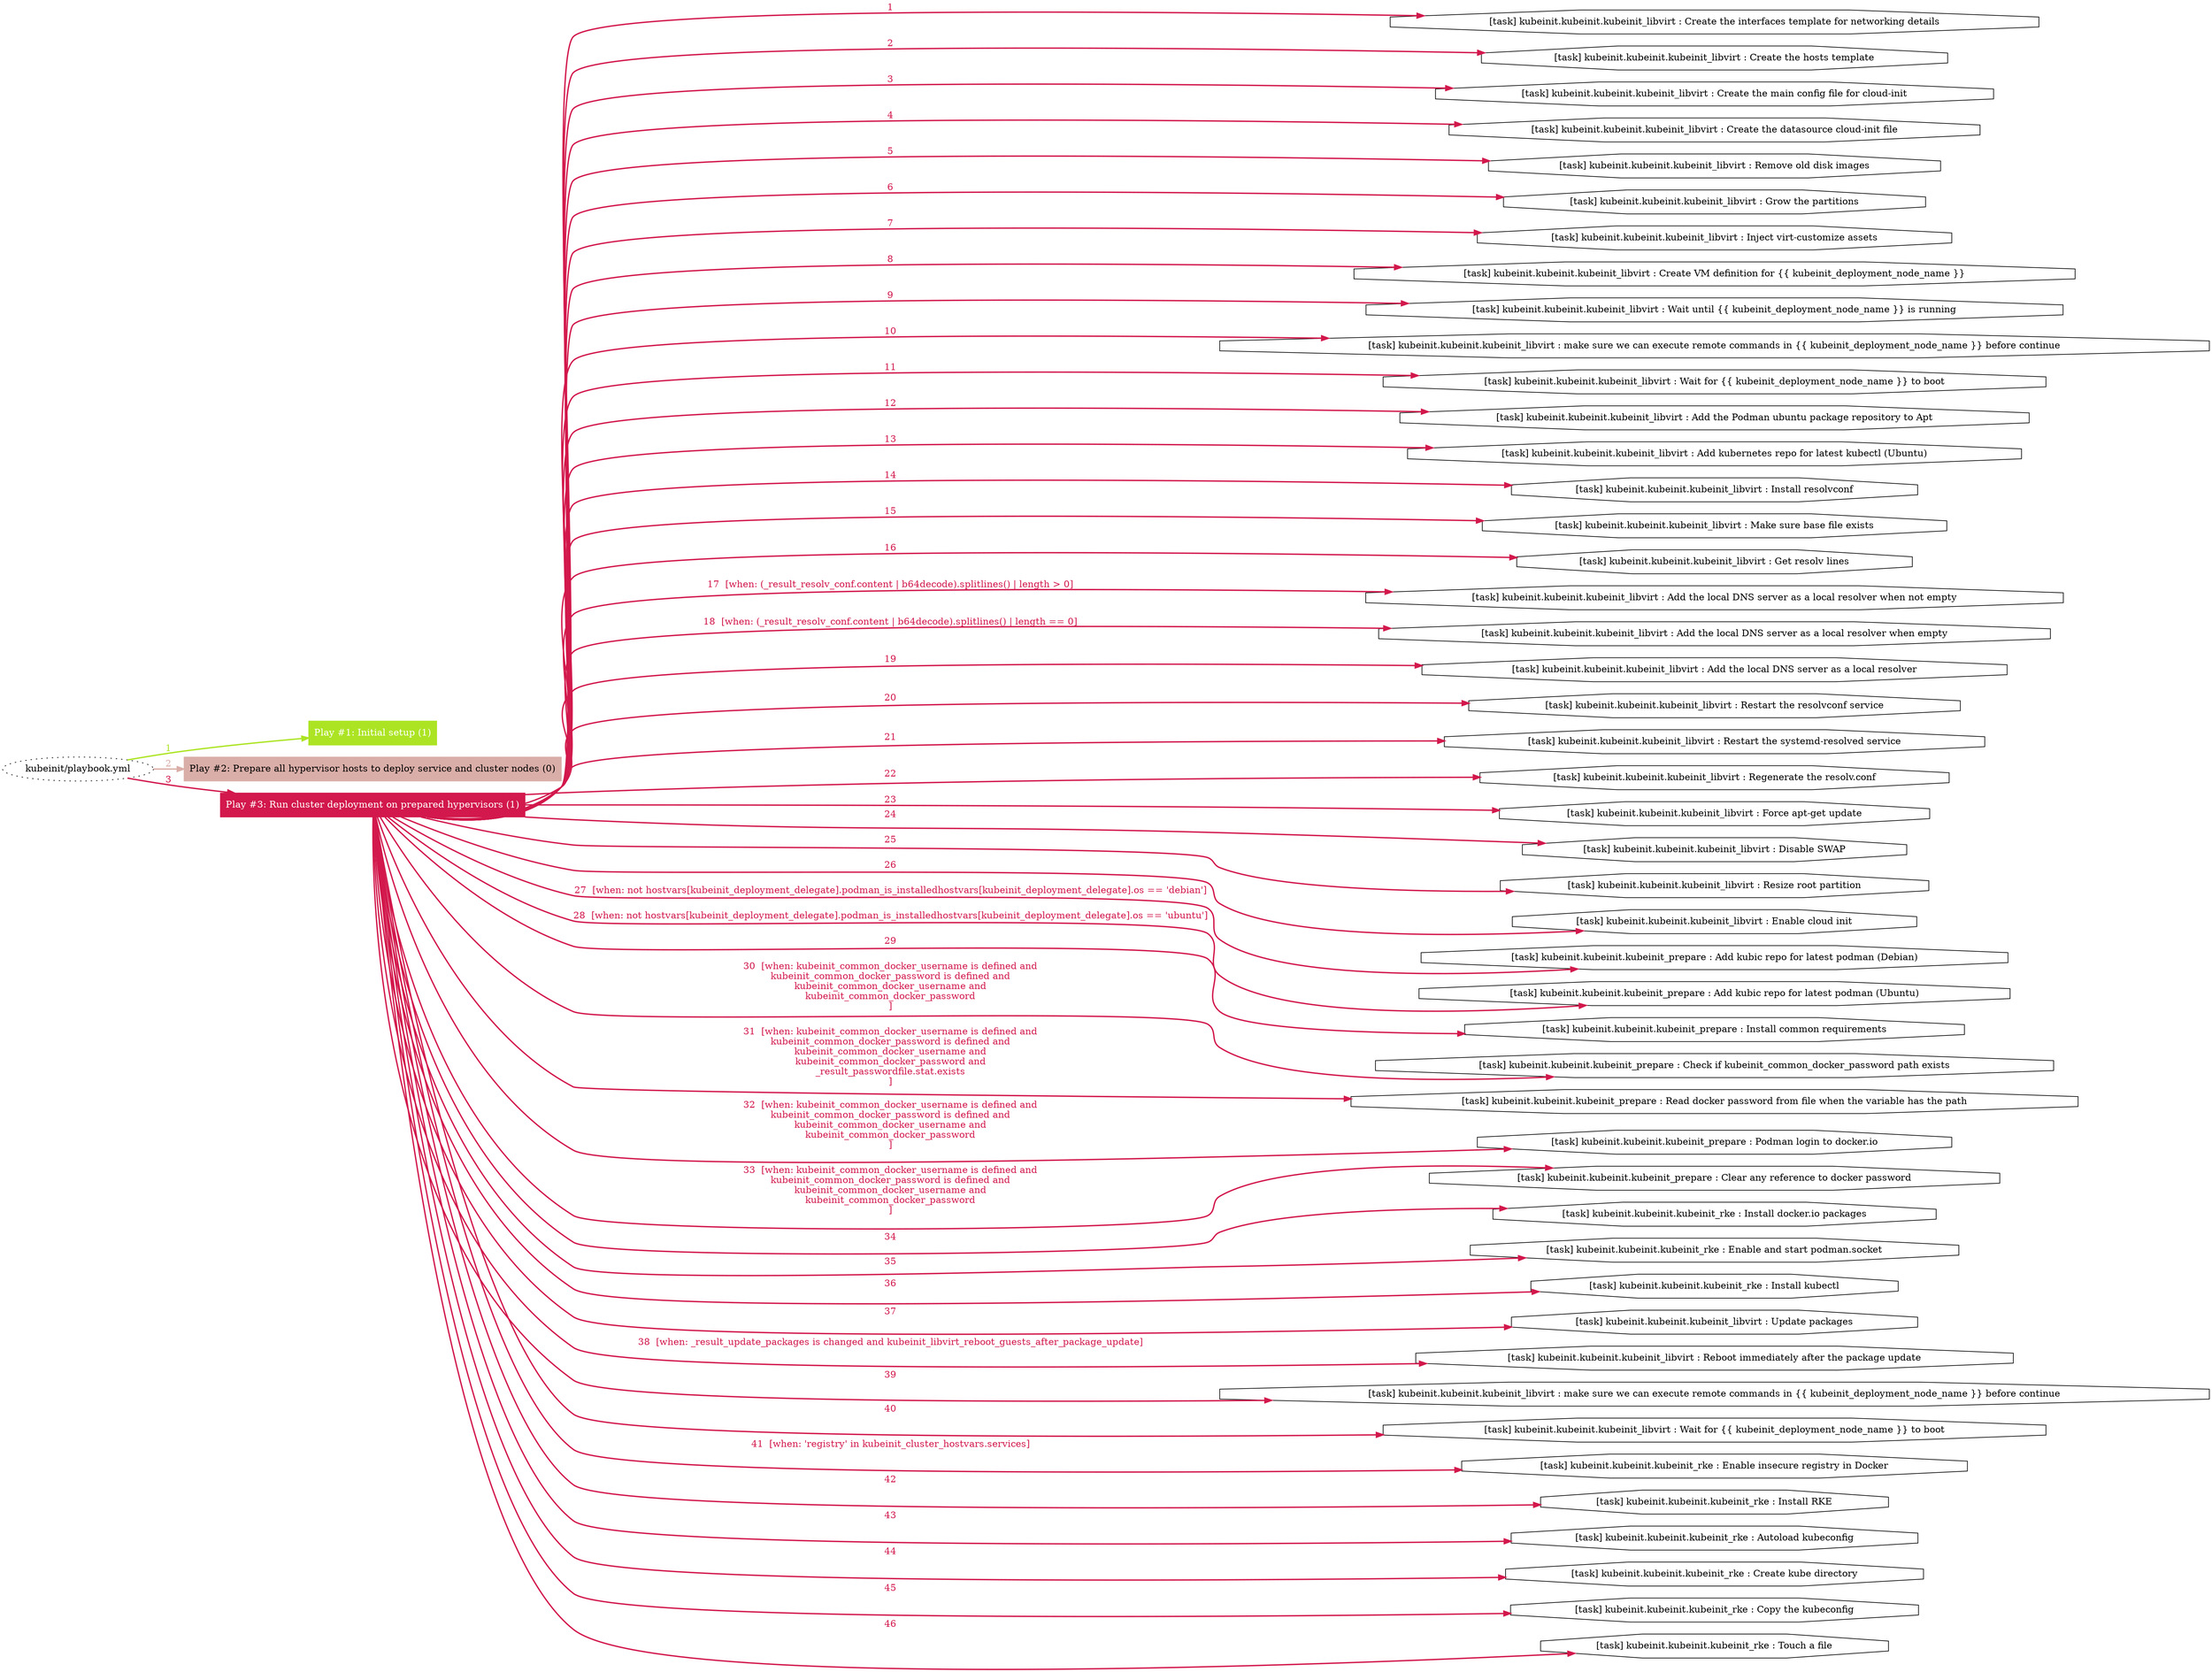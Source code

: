 digraph "kubeinit/playbook.yml "{
	graph [concentrate=true ordering=in rankdir=LR ratio=fill]
	edge [esep=5 sep=10]
	"kubeinit/playbook.yml" [id=root_node style=dotted]
	subgraph "Play #1: Initial setup (1) "{
		"Play #1: Initial setup (1)" [color="#ace424" fontcolor="#ffffff" id="play_6bffb8e8-3c62-4fd2-83e0-876c7299a612" shape=box style=filled tooltip=localhost]
		"kubeinit/playbook.yml" -> "Play #1: Initial setup (1)" [label=1 color="#ace424" fontcolor="#ace424" id="edge_925157a5-b184-4a55-bc6e-a23f52e94d57" style=bold]
	}
	subgraph "Play #2: Prepare all hypervisor hosts to deploy service and cluster nodes (0) "{
		"Play #2: Prepare all hypervisor hosts to deploy service and cluster nodes (0)" [color="#daaea8" fontcolor="#000000" id="play_dc9a8845-77a2-427b-a4b7-7e6ecb956475" shape=box style=filled tooltip=""]
		"kubeinit/playbook.yml" -> "Play #2: Prepare all hypervisor hosts to deploy service and cluster nodes (0)" [label=2 color="#daaea8" fontcolor="#daaea8" id="edge_99ab2ced-5930-4d9f-b894-eb65bfbf0f9e" style=bold]
	}
	subgraph "Play #3: Run cluster deployment on prepared hypervisors (1) "{
		"Play #3: Run cluster deployment on prepared hypervisors (1)" [color="#d2184c" fontcolor="#ffffff" id="play_e3580da4-c7c0-470d-9c26-b71d1fb64493" shape=box style=filled tooltip=localhost]
		"kubeinit/playbook.yml" -> "Play #3: Run cluster deployment on prepared hypervisors (1)" [label=3 color="#d2184c" fontcolor="#d2184c" id="edge_7d7c838a-960e-46dd-952d-689e56b2e935" style=bold]
		"task_f1c2f2cb-fd6b-4418-99a1-18c003be251a" [label="[task] kubeinit.kubeinit.kubeinit_libvirt : Create the interfaces template for networking details" id="task_f1c2f2cb-fd6b-4418-99a1-18c003be251a" shape=octagon tooltip="[task] kubeinit.kubeinit.kubeinit_libvirt : Create the interfaces template for networking details"]
		"Play #3: Run cluster deployment on prepared hypervisors (1)" -> "task_f1c2f2cb-fd6b-4418-99a1-18c003be251a" [label=1 color="#d2184c" fontcolor="#d2184c" id="edge_3d5505bc-feba-401b-9d72-7c10490f50dd" style=bold]
		"task_13525e50-2b26-4740-a0c6-e605489ea202" [label="[task] kubeinit.kubeinit.kubeinit_libvirt : Create the hosts template" id="task_13525e50-2b26-4740-a0c6-e605489ea202" shape=octagon tooltip="[task] kubeinit.kubeinit.kubeinit_libvirt : Create the hosts template"]
		"Play #3: Run cluster deployment on prepared hypervisors (1)" -> "task_13525e50-2b26-4740-a0c6-e605489ea202" [label=2 color="#d2184c" fontcolor="#d2184c" id="edge_ebc7ad85-638c-4ef9-977d-aff51af1ab28" style=bold]
		"task_06a4d555-0e11-4873-a138-f1f7b70712b1" [label="[task] kubeinit.kubeinit.kubeinit_libvirt : Create the main config file for cloud-init" id="task_06a4d555-0e11-4873-a138-f1f7b70712b1" shape=octagon tooltip="[task] kubeinit.kubeinit.kubeinit_libvirt : Create the main config file for cloud-init"]
		"Play #3: Run cluster deployment on prepared hypervisors (1)" -> "task_06a4d555-0e11-4873-a138-f1f7b70712b1" [label=3 color="#d2184c" fontcolor="#d2184c" id="edge_fbc90d9d-7815-4e04-9855-9233315c5ba6" style=bold]
		"task_52807103-d10b-40db-948b-19cd9a933e93" [label="[task] kubeinit.kubeinit.kubeinit_libvirt : Create the datasource cloud-init file" id="task_52807103-d10b-40db-948b-19cd9a933e93" shape=octagon tooltip="[task] kubeinit.kubeinit.kubeinit_libvirt : Create the datasource cloud-init file"]
		"Play #3: Run cluster deployment on prepared hypervisors (1)" -> "task_52807103-d10b-40db-948b-19cd9a933e93" [label=4 color="#d2184c" fontcolor="#d2184c" id="edge_be4102b5-96c9-4cbd-925b-3dadd15d1b4b" style=bold]
		"task_81a32a50-bd72-4326-b57f-8bd8137de1f8" [label="[task] kubeinit.kubeinit.kubeinit_libvirt : Remove old disk images" id="task_81a32a50-bd72-4326-b57f-8bd8137de1f8" shape=octagon tooltip="[task] kubeinit.kubeinit.kubeinit_libvirt : Remove old disk images"]
		"Play #3: Run cluster deployment on prepared hypervisors (1)" -> "task_81a32a50-bd72-4326-b57f-8bd8137de1f8" [label=5 color="#d2184c" fontcolor="#d2184c" id="edge_a83df9b3-1d2d-47f7-bc60-22b27ad287af" style=bold]
		"task_5afc1039-b4dc-4c38-8049-6fa12da33888" [label="[task] kubeinit.kubeinit.kubeinit_libvirt : Grow the partitions" id="task_5afc1039-b4dc-4c38-8049-6fa12da33888" shape=octagon tooltip="[task] kubeinit.kubeinit.kubeinit_libvirt : Grow the partitions"]
		"Play #3: Run cluster deployment on prepared hypervisors (1)" -> "task_5afc1039-b4dc-4c38-8049-6fa12da33888" [label=6 color="#d2184c" fontcolor="#d2184c" id="edge_253184e9-f74b-4488-90fb-7ca989fc9a0e" style=bold]
		"task_03d9c778-11f5-4fbb-8f66-41c7c79f6506" [label="[task] kubeinit.kubeinit.kubeinit_libvirt : Inject virt-customize assets" id="task_03d9c778-11f5-4fbb-8f66-41c7c79f6506" shape=octagon tooltip="[task] kubeinit.kubeinit.kubeinit_libvirt : Inject virt-customize assets"]
		"Play #3: Run cluster deployment on prepared hypervisors (1)" -> "task_03d9c778-11f5-4fbb-8f66-41c7c79f6506" [label=7 color="#d2184c" fontcolor="#d2184c" id="edge_4614b2b9-7ad5-45a1-8cb1-7b103004dc94" style=bold]
		"task_65d3f16a-821d-43e6-a2c1-3f5e74564173" [label="[task] kubeinit.kubeinit.kubeinit_libvirt : Create VM definition for {{ kubeinit_deployment_node_name }}" id="task_65d3f16a-821d-43e6-a2c1-3f5e74564173" shape=octagon tooltip="[task] kubeinit.kubeinit.kubeinit_libvirt : Create VM definition for {{ kubeinit_deployment_node_name }}"]
		"Play #3: Run cluster deployment on prepared hypervisors (1)" -> "task_65d3f16a-821d-43e6-a2c1-3f5e74564173" [label=8 color="#d2184c" fontcolor="#d2184c" id="edge_2ebe6e92-7b92-4d1c-aa85-bf724a481ebb" style=bold]
		"task_42369e8f-1fb0-4ead-bfdd-6fae669f24a9" [label="[task] kubeinit.kubeinit.kubeinit_libvirt : Wait until {{ kubeinit_deployment_node_name }} is running" id="task_42369e8f-1fb0-4ead-bfdd-6fae669f24a9" shape=octagon tooltip="[task] kubeinit.kubeinit.kubeinit_libvirt : Wait until {{ kubeinit_deployment_node_name }} is running"]
		"Play #3: Run cluster deployment on prepared hypervisors (1)" -> "task_42369e8f-1fb0-4ead-bfdd-6fae669f24a9" [label=9 color="#d2184c" fontcolor="#d2184c" id="edge_2f48d07f-21bf-44cd-9f42-fe53bce8be2b" style=bold]
		"task_2f593a8c-2011-4242-ade4-eba308891a79" [label="[task] kubeinit.kubeinit.kubeinit_libvirt : make sure we can execute remote commands in {{ kubeinit_deployment_node_name }} before continue" id="task_2f593a8c-2011-4242-ade4-eba308891a79" shape=octagon tooltip="[task] kubeinit.kubeinit.kubeinit_libvirt : make sure we can execute remote commands in {{ kubeinit_deployment_node_name }} before continue"]
		"Play #3: Run cluster deployment on prepared hypervisors (1)" -> "task_2f593a8c-2011-4242-ade4-eba308891a79" [label=10 color="#d2184c" fontcolor="#d2184c" id="edge_6c8b6752-ca49-48d2-8983-c11625ed55f2" style=bold]
		"task_6db32697-e715-4c7e-b6cc-3c65e96cbfa5" [label="[task] kubeinit.kubeinit.kubeinit_libvirt : Wait for {{ kubeinit_deployment_node_name }} to boot" id="task_6db32697-e715-4c7e-b6cc-3c65e96cbfa5" shape=octagon tooltip="[task] kubeinit.kubeinit.kubeinit_libvirt : Wait for {{ kubeinit_deployment_node_name }} to boot"]
		"Play #3: Run cluster deployment on prepared hypervisors (1)" -> "task_6db32697-e715-4c7e-b6cc-3c65e96cbfa5" [label=11 color="#d2184c" fontcolor="#d2184c" id="edge_185540a5-a41a-4b61-a7d7-c07f8de2f59c" style=bold]
		"task_cb198ddb-1222-44f9-add6-ce4d5b039bfd" [label="[task] kubeinit.kubeinit.kubeinit_libvirt : Add the Podman ubuntu package repository to Apt" id="task_cb198ddb-1222-44f9-add6-ce4d5b039bfd" shape=octagon tooltip="[task] kubeinit.kubeinit.kubeinit_libvirt : Add the Podman ubuntu package repository to Apt"]
		"Play #3: Run cluster deployment on prepared hypervisors (1)" -> "task_cb198ddb-1222-44f9-add6-ce4d5b039bfd" [label=12 color="#d2184c" fontcolor="#d2184c" id="edge_098287c6-ca43-46f3-a4c1-f43a334befcb" style=bold]
		"task_c11ec194-ea19-4c91-b9e6-c8ced0fc8d7c" [label="[task] kubeinit.kubeinit.kubeinit_libvirt : Add kubernetes repo for latest kubectl (Ubuntu)" id="task_c11ec194-ea19-4c91-b9e6-c8ced0fc8d7c" shape=octagon tooltip="[task] kubeinit.kubeinit.kubeinit_libvirt : Add kubernetes repo for latest kubectl (Ubuntu)"]
		"Play #3: Run cluster deployment on prepared hypervisors (1)" -> "task_c11ec194-ea19-4c91-b9e6-c8ced0fc8d7c" [label=13 color="#d2184c" fontcolor="#d2184c" id="edge_ac6aa024-3b03-499f-a36f-8489b6f3ba24" style=bold]
		"task_ecf3abe7-992e-498d-b2f1-fca3c5f535a5" [label="[task] kubeinit.kubeinit.kubeinit_libvirt : Install resolvconf" id="task_ecf3abe7-992e-498d-b2f1-fca3c5f535a5" shape=octagon tooltip="[task] kubeinit.kubeinit.kubeinit_libvirt : Install resolvconf"]
		"Play #3: Run cluster deployment on prepared hypervisors (1)" -> "task_ecf3abe7-992e-498d-b2f1-fca3c5f535a5" [label=14 color="#d2184c" fontcolor="#d2184c" id="edge_f89c3817-0001-410a-bde4-ff2cafb92ba4" style=bold]
		"task_835ccfb6-c3d2-4d7e-a4d2-8d3e7cd78c50" [label="[task] kubeinit.kubeinit.kubeinit_libvirt : Make sure base file exists" id="task_835ccfb6-c3d2-4d7e-a4d2-8d3e7cd78c50" shape=octagon tooltip="[task] kubeinit.kubeinit.kubeinit_libvirt : Make sure base file exists"]
		"Play #3: Run cluster deployment on prepared hypervisors (1)" -> "task_835ccfb6-c3d2-4d7e-a4d2-8d3e7cd78c50" [label=15 color="#d2184c" fontcolor="#d2184c" id="edge_57cde40a-b703-4c75-b5e0-b2b00c812074" style=bold]
		"task_5f4894d0-52e3-4a27-9a7a-d9d3cfbb7fcd" [label="[task] kubeinit.kubeinit.kubeinit_libvirt : Get resolv lines" id="task_5f4894d0-52e3-4a27-9a7a-d9d3cfbb7fcd" shape=octagon tooltip="[task] kubeinit.kubeinit.kubeinit_libvirt : Get resolv lines"]
		"Play #3: Run cluster deployment on prepared hypervisors (1)" -> "task_5f4894d0-52e3-4a27-9a7a-d9d3cfbb7fcd" [label=16 color="#d2184c" fontcolor="#d2184c" id="edge_0b85fb95-1bdd-4b2a-8162-e1f88606bebe" style=bold]
		"task_00e80477-6175-4dce-9c7e-caa0c90bb575" [label="[task] kubeinit.kubeinit.kubeinit_libvirt : Add the local DNS server as a local resolver when not empty" id="task_00e80477-6175-4dce-9c7e-caa0c90bb575" shape=octagon tooltip="[task] kubeinit.kubeinit.kubeinit_libvirt : Add the local DNS server as a local resolver when not empty"]
		"Play #3: Run cluster deployment on prepared hypervisors (1)" -> "task_00e80477-6175-4dce-9c7e-caa0c90bb575" [label="17  [when: (_result_resolv_conf.content | b64decode).splitlines() | length > 0]" color="#d2184c" fontcolor="#d2184c" id="edge_c1a4691e-82bd-47c1-a192-6d92e8373d5b" style=bold]
		"task_35376856-e1f9-4651-a157-54375a7aa6ca" [label="[task] kubeinit.kubeinit.kubeinit_libvirt : Add the local DNS server as a local resolver when empty" id="task_35376856-e1f9-4651-a157-54375a7aa6ca" shape=octagon tooltip="[task] kubeinit.kubeinit.kubeinit_libvirt : Add the local DNS server as a local resolver when empty"]
		"Play #3: Run cluster deployment on prepared hypervisors (1)" -> "task_35376856-e1f9-4651-a157-54375a7aa6ca" [label="18  [when: (_result_resolv_conf.content | b64decode).splitlines() | length == 0]" color="#d2184c" fontcolor="#d2184c" id="edge_b1bd6e0a-c12c-4335-b486-01702fbecb6c" style=bold]
		"task_5bef55c5-10e2-4dbb-96f8-6a12fa7b3c83" [label="[task] kubeinit.kubeinit.kubeinit_libvirt : Add the local DNS server as a local resolver" id="task_5bef55c5-10e2-4dbb-96f8-6a12fa7b3c83" shape=octagon tooltip="[task] kubeinit.kubeinit.kubeinit_libvirt : Add the local DNS server as a local resolver"]
		"Play #3: Run cluster deployment on prepared hypervisors (1)" -> "task_5bef55c5-10e2-4dbb-96f8-6a12fa7b3c83" [label=19 color="#d2184c" fontcolor="#d2184c" id="edge_b3c2296c-291a-452e-a71e-3408fa911fbd" style=bold]
		"task_c1fbc70e-7f13-43fd-bc04-706320ec89d6" [label="[task] kubeinit.kubeinit.kubeinit_libvirt : Restart the resolvconf service" id="task_c1fbc70e-7f13-43fd-bc04-706320ec89d6" shape=octagon tooltip="[task] kubeinit.kubeinit.kubeinit_libvirt : Restart the resolvconf service"]
		"Play #3: Run cluster deployment on prepared hypervisors (1)" -> "task_c1fbc70e-7f13-43fd-bc04-706320ec89d6" [label=20 color="#d2184c" fontcolor="#d2184c" id="edge_ac368d21-a797-4440-9cbf-f1264769e0e7" style=bold]
		"task_252c0089-4cca-42c0-83fe-ea8af08bd745" [label="[task] kubeinit.kubeinit.kubeinit_libvirt : Restart the systemd-resolved service" id="task_252c0089-4cca-42c0-83fe-ea8af08bd745" shape=octagon tooltip="[task] kubeinit.kubeinit.kubeinit_libvirt : Restart the systemd-resolved service"]
		"Play #3: Run cluster deployment on prepared hypervisors (1)" -> "task_252c0089-4cca-42c0-83fe-ea8af08bd745" [label=21 color="#d2184c" fontcolor="#d2184c" id="edge_a73bf177-aff1-4141-9a70-9d408afe61dd" style=bold]
		"task_2bbadd8b-4afc-4774-8928-090443457734" [label="[task] kubeinit.kubeinit.kubeinit_libvirt : Regenerate the resolv.conf" id="task_2bbadd8b-4afc-4774-8928-090443457734" shape=octagon tooltip="[task] kubeinit.kubeinit.kubeinit_libvirt : Regenerate the resolv.conf"]
		"Play #3: Run cluster deployment on prepared hypervisors (1)" -> "task_2bbadd8b-4afc-4774-8928-090443457734" [label=22 color="#d2184c" fontcolor="#d2184c" id="edge_e16f0ac9-5006-4799-a042-3ae1ad7ac8a5" style=bold]
		"task_b9372c76-c441-4be7-9ccc-757407a214a7" [label="[task] kubeinit.kubeinit.kubeinit_libvirt : Force apt-get update" id="task_b9372c76-c441-4be7-9ccc-757407a214a7" shape=octagon tooltip="[task] kubeinit.kubeinit.kubeinit_libvirt : Force apt-get update"]
		"Play #3: Run cluster deployment on prepared hypervisors (1)" -> "task_b9372c76-c441-4be7-9ccc-757407a214a7" [label=23 color="#d2184c" fontcolor="#d2184c" id="edge_30d6338d-9d5f-4081-bd95-f0bd60f5ef6b" style=bold]
		"task_47405b95-6e0f-4465-8c7a-37e27ada336b" [label="[task] kubeinit.kubeinit.kubeinit_libvirt : Disable SWAP" id="task_47405b95-6e0f-4465-8c7a-37e27ada336b" shape=octagon tooltip="[task] kubeinit.kubeinit.kubeinit_libvirt : Disable SWAP"]
		"Play #3: Run cluster deployment on prepared hypervisors (1)" -> "task_47405b95-6e0f-4465-8c7a-37e27ada336b" [label=24 color="#d2184c" fontcolor="#d2184c" id="edge_92b94a4a-b951-49dc-a7b3-aca5e6829ffc" style=bold]
		"task_5b429200-f29e-4f88-a6f8-afe254465edb" [label="[task] kubeinit.kubeinit.kubeinit_libvirt : Resize root partition" id="task_5b429200-f29e-4f88-a6f8-afe254465edb" shape=octagon tooltip="[task] kubeinit.kubeinit.kubeinit_libvirt : Resize root partition"]
		"Play #3: Run cluster deployment on prepared hypervisors (1)" -> "task_5b429200-f29e-4f88-a6f8-afe254465edb" [label=25 color="#d2184c" fontcolor="#d2184c" id="edge_ab1ebce4-2069-4a19-876c-8a24ef86e777" style=bold]
		"task_5c091983-f06d-480f-8111-9e3bd574d849" [label="[task] kubeinit.kubeinit.kubeinit_libvirt : Enable cloud init" id="task_5c091983-f06d-480f-8111-9e3bd574d849" shape=octagon tooltip="[task] kubeinit.kubeinit.kubeinit_libvirt : Enable cloud init"]
		"Play #3: Run cluster deployment on prepared hypervisors (1)" -> "task_5c091983-f06d-480f-8111-9e3bd574d849" [label=26 color="#d2184c" fontcolor="#d2184c" id="edge_04123963-ba02-468b-acfb-c2ba256a419c" style=bold]
		"task_82bcd87b-9d94-452d-ab8d-67a5b7c1a093" [label="[task] kubeinit.kubeinit.kubeinit_prepare : Add kubic repo for latest podman (Debian)" id="task_82bcd87b-9d94-452d-ab8d-67a5b7c1a093" shape=octagon tooltip="[task] kubeinit.kubeinit.kubeinit_prepare : Add kubic repo for latest podman (Debian)"]
		"Play #3: Run cluster deployment on prepared hypervisors (1)" -> "task_82bcd87b-9d94-452d-ab8d-67a5b7c1a093" [label="27  [when: not hostvars[kubeinit_deployment_delegate].podman_is_installedhostvars[kubeinit_deployment_delegate].os == 'debian']" color="#d2184c" fontcolor="#d2184c" id="edge_b3b3c43c-ff87-4258-a9b1-a89545e3e569" style=bold]
		"task_4c3e7a70-a9e8-4e06-940e-535a7b638ad3" [label="[task] kubeinit.kubeinit.kubeinit_prepare : Add kubic repo for latest podman (Ubuntu)" id="task_4c3e7a70-a9e8-4e06-940e-535a7b638ad3" shape=octagon tooltip="[task] kubeinit.kubeinit.kubeinit_prepare : Add kubic repo for latest podman (Ubuntu)"]
		"Play #3: Run cluster deployment on prepared hypervisors (1)" -> "task_4c3e7a70-a9e8-4e06-940e-535a7b638ad3" [label="28  [when: not hostvars[kubeinit_deployment_delegate].podman_is_installedhostvars[kubeinit_deployment_delegate].os == 'ubuntu']" color="#d2184c" fontcolor="#d2184c" id="edge_c2f26067-a8e0-4fc6-b3da-293c87e7703e" style=bold]
		"task_e99aeecc-411b-42ef-8b45-8cf4842afcee" [label="[task] kubeinit.kubeinit.kubeinit_prepare : Install common requirements" id="task_e99aeecc-411b-42ef-8b45-8cf4842afcee" shape=octagon tooltip="[task] kubeinit.kubeinit.kubeinit_prepare : Install common requirements"]
		"Play #3: Run cluster deployment on prepared hypervisors (1)" -> "task_e99aeecc-411b-42ef-8b45-8cf4842afcee" [label=29 color="#d2184c" fontcolor="#d2184c" id="edge_27648b27-3af6-48bc-b52d-e14c45b49624" style=bold]
		"task_d0fdbc81-c3da-4312-bdc0-9df0e07ba9bf" [label="[task] kubeinit.kubeinit.kubeinit_prepare : Check if kubeinit_common_docker_password path exists" id="task_d0fdbc81-c3da-4312-bdc0-9df0e07ba9bf" shape=octagon tooltip="[task] kubeinit.kubeinit.kubeinit_prepare : Check if kubeinit_common_docker_password path exists"]
		"Play #3: Run cluster deployment on prepared hypervisors (1)" -> "task_d0fdbc81-c3da-4312-bdc0-9df0e07ba9bf" [label="30  [when: kubeinit_common_docker_username is defined and
kubeinit_common_docker_password is defined and
kubeinit_common_docker_username and
kubeinit_common_docker_password
]" color="#d2184c" fontcolor="#d2184c" id="edge_98230766-c76a-4aad-aeeb-5a4510ed6ce7" style=bold]
		"task_43d1c9e3-6759-41b1-b887-a9b1af1eec1d" [label="[task] kubeinit.kubeinit.kubeinit_prepare : Read docker password from file when the variable has the path" id="task_43d1c9e3-6759-41b1-b887-a9b1af1eec1d" shape=octagon tooltip="[task] kubeinit.kubeinit.kubeinit_prepare : Read docker password from file when the variable has the path"]
		"Play #3: Run cluster deployment on prepared hypervisors (1)" -> "task_43d1c9e3-6759-41b1-b887-a9b1af1eec1d" [label="31  [when: kubeinit_common_docker_username is defined and
kubeinit_common_docker_password is defined and
kubeinit_common_docker_username and
kubeinit_common_docker_password and
_result_passwordfile.stat.exists
]" color="#d2184c" fontcolor="#d2184c" id="edge_fb47fda2-9257-420c-8a36-3ff617ae0539" style=bold]
		"task_c810fb6e-e5e3-4cf1-bc6c-6cec496becaf" [label="[task] kubeinit.kubeinit.kubeinit_prepare : Podman login to docker.io" id="task_c810fb6e-e5e3-4cf1-bc6c-6cec496becaf" shape=octagon tooltip="[task] kubeinit.kubeinit.kubeinit_prepare : Podman login to docker.io"]
		"Play #3: Run cluster deployment on prepared hypervisors (1)" -> "task_c810fb6e-e5e3-4cf1-bc6c-6cec496becaf" [label="32  [when: kubeinit_common_docker_username is defined and
kubeinit_common_docker_password is defined and
kubeinit_common_docker_username and
kubeinit_common_docker_password
]" color="#d2184c" fontcolor="#d2184c" id="edge_df4e959e-1e71-4972-9f38-edc038cc1407" style=bold]
		"task_4e1c15b1-5620-4879-9587-58adea2852dc" [label="[task] kubeinit.kubeinit.kubeinit_prepare : Clear any reference to docker password" id="task_4e1c15b1-5620-4879-9587-58adea2852dc" shape=octagon tooltip="[task] kubeinit.kubeinit.kubeinit_prepare : Clear any reference to docker password"]
		"Play #3: Run cluster deployment on prepared hypervisors (1)" -> "task_4e1c15b1-5620-4879-9587-58adea2852dc" [label="33  [when: kubeinit_common_docker_username is defined and
kubeinit_common_docker_password is defined and
kubeinit_common_docker_username and
kubeinit_common_docker_password
]" color="#d2184c" fontcolor="#d2184c" id="edge_38459716-4a91-41fe-8430-3afaaaa5a11e" style=bold]
		"task_a60c5afc-b7dd-421a-b838-c4fc8c2e9886" [label="[task] kubeinit.kubeinit.kubeinit_rke : Install docker.io packages" id="task_a60c5afc-b7dd-421a-b838-c4fc8c2e9886" shape=octagon tooltip="[task] kubeinit.kubeinit.kubeinit_rke : Install docker.io packages"]
		"Play #3: Run cluster deployment on prepared hypervisors (1)" -> "task_a60c5afc-b7dd-421a-b838-c4fc8c2e9886" [label=34 color="#d2184c" fontcolor="#d2184c" id="edge_51c965ad-46b9-41f8-984f-dc050a1acd13" style=bold]
		"task_3cb7112c-dece-4060-af8c-164a60633f0f" [label="[task] kubeinit.kubeinit.kubeinit_rke : Enable and start podman.socket" id="task_3cb7112c-dece-4060-af8c-164a60633f0f" shape=octagon tooltip="[task] kubeinit.kubeinit.kubeinit_rke : Enable and start podman.socket"]
		"Play #3: Run cluster deployment on prepared hypervisors (1)" -> "task_3cb7112c-dece-4060-af8c-164a60633f0f" [label=35 color="#d2184c" fontcolor="#d2184c" id="edge_f4d52409-ffe3-4638-a0fd-9ad64724ada7" style=bold]
		"task_e7d45ea8-4901-4ad6-9e3b-b6b07248db19" [label="[task] kubeinit.kubeinit.kubeinit_rke : Install kubectl" id="task_e7d45ea8-4901-4ad6-9e3b-b6b07248db19" shape=octagon tooltip="[task] kubeinit.kubeinit.kubeinit_rke : Install kubectl"]
		"Play #3: Run cluster deployment on prepared hypervisors (1)" -> "task_e7d45ea8-4901-4ad6-9e3b-b6b07248db19" [label=36 color="#d2184c" fontcolor="#d2184c" id="edge_44e67056-b4aa-4be5-b081-c5c8ea5433f0" style=bold]
		"task_565b3f8c-1caa-4235-9183-327571ab00fd" [label="[task] kubeinit.kubeinit.kubeinit_libvirt : Update packages" id="task_565b3f8c-1caa-4235-9183-327571ab00fd" shape=octagon tooltip="[task] kubeinit.kubeinit.kubeinit_libvirt : Update packages"]
		"Play #3: Run cluster deployment on prepared hypervisors (1)" -> "task_565b3f8c-1caa-4235-9183-327571ab00fd" [label=37 color="#d2184c" fontcolor="#d2184c" id="edge_907f8e40-3852-439c-b0d9-51048d83234c" style=bold]
		"task_9fd5304f-8fef-46bd-8a34-2251d37052c7" [label="[task] kubeinit.kubeinit.kubeinit_libvirt : Reboot immediately after the package update" id="task_9fd5304f-8fef-46bd-8a34-2251d37052c7" shape=octagon tooltip="[task] kubeinit.kubeinit.kubeinit_libvirt : Reboot immediately after the package update"]
		"Play #3: Run cluster deployment on prepared hypervisors (1)" -> "task_9fd5304f-8fef-46bd-8a34-2251d37052c7" [label="38  [when: _result_update_packages is changed and kubeinit_libvirt_reboot_guests_after_package_update]" color="#d2184c" fontcolor="#d2184c" id="edge_933893b2-2b42-4230-99c7-33ae9dd9be60" style=bold]
		"task_6b4e57ee-ef39-42e7-ac47-c7c2749b7748" [label="[task] kubeinit.kubeinit.kubeinit_libvirt : make sure we can execute remote commands in {{ kubeinit_deployment_node_name }} before continue" id="task_6b4e57ee-ef39-42e7-ac47-c7c2749b7748" shape=octagon tooltip="[task] kubeinit.kubeinit.kubeinit_libvirt : make sure we can execute remote commands in {{ kubeinit_deployment_node_name }} before continue"]
		"Play #3: Run cluster deployment on prepared hypervisors (1)" -> "task_6b4e57ee-ef39-42e7-ac47-c7c2749b7748" [label=39 color="#d2184c" fontcolor="#d2184c" id="edge_3d5b82b1-4772-4e06-9ed0-291d961deec4" style=bold]
		"task_ef2a30b8-dcfd-4414-bc06-27b0af61eefb" [label="[task] kubeinit.kubeinit.kubeinit_libvirt : Wait for {{ kubeinit_deployment_node_name }} to boot" id="task_ef2a30b8-dcfd-4414-bc06-27b0af61eefb" shape=octagon tooltip="[task] kubeinit.kubeinit.kubeinit_libvirt : Wait for {{ kubeinit_deployment_node_name }} to boot"]
		"Play #3: Run cluster deployment on prepared hypervisors (1)" -> "task_ef2a30b8-dcfd-4414-bc06-27b0af61eefb" [label=40 color="#d2184c" fontcolor="#d2184c" id="edge_940d700c-34f3-4e56-900b-9ba5fbf7f72b" style=bold]
		"task_5a502099-6da6-478a-933b-87ddf5443c82" [label="[task] kubeinit.kubeinit.kubeinit_rke : Enable insecure registry in Docker" id="task_5a502099-6da6-478a-933b-87ddf5443c82" shape=octagon tooltip="[task] kubeinit.kubeinit.kubeinit_rke : Enable insecure registry in Docker"]
		"Play #3: Run cluster deployment on prepared hypervisors (1)" -> "task_5a502099-6da6-478a-933b-87ddf5443c82" [label="41  [when: 'registry' in kubeinit_cluster_hostvars.services]" color="#d2184c" fontcolor="#d2184c" id="edge_8acc7d43-7364-48f4-9e32-b2d0c622a93f" style=bold]
		"task_40d85d23-c8c4-4322-91e0-9a464b6fa4b8" [label="[task] kubeinit.kubeinit.kubeinit_rke : Install RKE" id="task_40d85d23-c8c4-4322-91e0-9a464b6fa4b8" shape=octagon tooltip="[task] kubeinit.kubeinit.kubeinit_rke : Install RKE"]
		"Play #3: Run cluster deployment on prepared hypervisors (1)" -> "task_40d85d23-c8c4-4322-91e0-9a464b6fa4b8" [label=42 color="#d2184c" fontcolor="#d2184c" id="edge_0f65b241-9646-4e8b-b0fb-207adede3d29" style=bold]
		"task_93f8504b-6057-4172-98f7-c83379f8bfdb" [label="[task] kubeinit.kubeinit.kubeinit_rke : Autoload kubeconfig" id="task_93f8504b-6057-4172-98f7-c83379f8bfdb" shape=octagon tooltip="[task] kubeinit.kubeinit.kubeinit_rke : Autoload kubeconfig"]
		"Play #3: Run cluster deployment on prepared hypervisors (1)" -> "task_93f8504b-6057-4172-98f7-c83379f8bfdb" [label=43 color="#d2184c" fontcolor="#d2184c" id="edge_d027d798-f398-41c7-952f-ce868ef03a68" style=bold]
		"task_2e269f06-8d53-4ea3-895f-031eab179d68" [label="[task] kubeinit.kubeinit.kubeinit_rke : Create kube directory" id="task_2e269f06-8d53-4ea3-895f-031eab179d68" shape=octagon tooltip="[task] kubeinit.kubeinit.kubeinit_rke : Create kube directory"]
		"Play #3: Run cluster deployment on prepared hypervisors (1)" -> "task_2e269f06-8d53-4ea3-895f-031eab179d68" [label=44 color="#d2184c" fontcolor="#d2184c" id="edge_4ae33054-a82a-4ff6-b572-ba380f2e9677" style=bold]
		"task_338c0709-2a68-4b15-ad32-f4f1ba734a87" [label="[task] kubeinit.kubeinit.kubeinit_rke : Copy the kubeconfig" id="task_338c0709-2a68-4b15-ad32-f4f1ba734a87" shape=octagon tooltip="[task] kubeinit.kubeinit.kubeinit_rke : Copy the kubeconfig"]
		"Play #3: Run cluster deployment on prepared hypervisors (1)" -> "task_338c0709-2a68-4b15-ad32-f4f1ba734a87" [label=45 color="#d2184c" fontcolor="#d2184c" id="edge_079026cf-4d9c-4972-ba22-5265c30a3962" style=bold]
		"task_11c1dbae-9d29-403b-9752-ecc02480ff3d" [label="[task] kubeinit.kubeinit.kubeinit_rke : Touch a file" id="task_11c1dbae-9d29-403b-9752-ecc02480ff3d" shape=octagon tooltip="[task] kubeinit.kubeinit.kubeinit_rke : Touch a file"]
		"Play #3: Run cluster deployment on prepared hypervisors (1)" -> "task_11c1dbae-9d29-403b-9752-ecc02480ff3d" [label=46 color="#d2184c" fontcolor="#d2184c" id="edge_3f65b37a-ce63-4093-ad06-f8cd3045e369" style=bold]
	}
}
